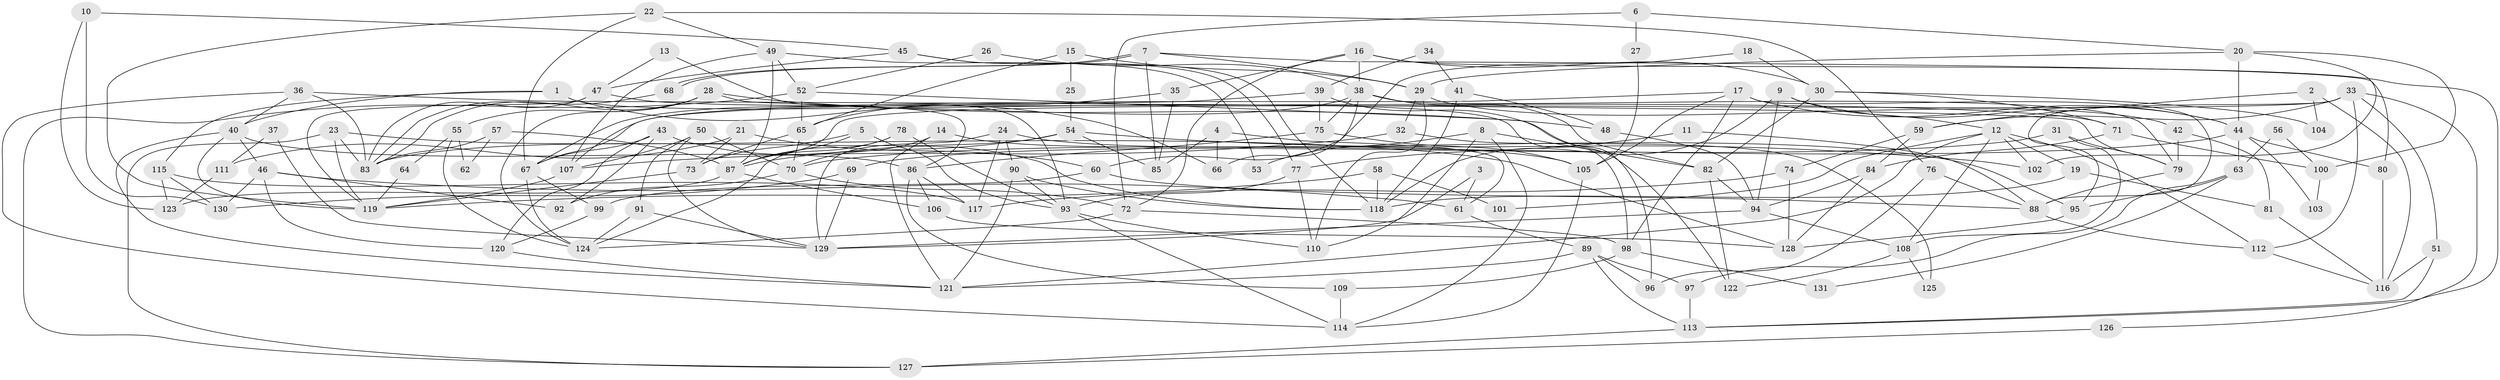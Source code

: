 // Generated by graph-tools (version 1.1) at 2025/26/03/09/25 03:26:20]
// undirected, 131 vertices, 262 edges
graph export_dot {
graph [start="1"]
  node [color=gray90,style=filled];
  1;
  2;
  3;
  4;
  5;
  6;
  7;
  8;
  9;
  10;
  11;
  12;
  13;
  14;
  15;
  16;
  17;
  18;
  19;
  20;
  21;
  22;
  23;
  24;
  25;
  26;
  27;
  28;
  29;
  30;
  31;
  32;
  33;
  34;
  35;
  36;
  37;
  38;
  39;
  40;
  41;
  42;
  43;
  44;
  45;
  46;
  47;
  48;
  49;
  50;
  51;
  52;
  53;
  54;
  55;
  56;
  57;
  58;
  59;
  60;
  61;
  62;
  63;
  64;
  65;
  66;
  67;
  68;
  69;
  70;
  71;
  72;
  73;
  74;
  75;
  76;
  77;
  78;
  79;
  80;
  81;
  82;
  83;
  84;
  85;
  86;
  87;
  88;
  89;
  90;
  91;
  92;
  93;
  94;
  95;
  96;
  97;
  98;
  99;
  100;
  101;
  102;
  103;
  104;
  105;
  106;
  107;
  108;
  109;
  110;
  111;
  112;
  113;
  114;
  115;
  116;
  117;
  118;
  119;
  120;
  121;
  122;
  123;
  124;
  125;
  126;
  127;
  128;
  129;
  130;
  131;
  1 -- 98;
  1 -- 40;
  1 -- 66;
  1 -- 115;
  2 -- 116;
  2 -- 59;
  2 -- 104;
  3 -- 61;
  3 -- 129;
  4 -- 85;
  4 -- 66;
  4 -- 61;
  5 -- 87;
  5 -- 93;
  5 -- 73;
  6 -- 20;
  6 -- 72;
  6 -- 27;
  7 -- 29;
  7 -- 68;
  7 -- 68;
  7 -- 80;
  7 -- 85;
  8 -- 114;
  8 -- 110;
  8 -- 53;
  8 -- 82;
  9 -- 118;
  9 -- 94;
  9 -- 12;
  9 -- 44;
  10 -- 130;
  10 -- 123;
  10 -- 45;
  11 -- 77;
  11 -- 88;
  12 -- 121;
  12 -- 19;
  12 -- 101;
  12 -- 102;
  12 -- 108;
  12 -- 112;
  13 -- 93;
  13 -- 47;
  14 -- 105;
  14 -- 70;
  14 -- 121;
  15 -- 65;
  15 -- 29;
  15 -- 25;
  16 -- 38;
  16 -- 35;
  16 -- 30;
  16 -- 72;
  16 -- 113;
  17 -- 44;
  17 -- 105;
  17 -- 67;
  17 -- 88;
  17 -- 98;
  18 -- 30;
  18 -- 60;
  19 -- 118;
  19 -- 81;
  20 -- 44;
  20 -- 102;
  20 -- 29;
  20 -- 100;
  21 -- 60;
  21 -- 73;
  21 -- 111;
  22 -- 49;
  22 -- 67;
  22 -- 76;
  22 -- 119;
  23 -- 119;
  23 -- 128;
  23 -- 83;
  23 -- 127;
  24 -- 90;
  24 -- 95;
  24 -- 117;
  24 -- 129;
  25 -- 54;
  26 -- 52;
  26 -- 38;
  27 -- 105;
  28 -- 83;
  28 -- 86;
  28 -- 48;
  28 -- 55;
  28 -- 124;
  29 -- 110;
  29 -- 32;
  29 -- 42;
  30 -- 71;
  30 -- 82;
  30 -- 104;
  31 -- 79;
  31 -- 108;
  31 -- 69;
  32 -- 107;
  32 -- 125;
  33 -- 112;
  33 -- 51;
  33 -- 59;
  33 -- 87;
  33 -- 95;
  33 -- 126;
  34 -- 41;
  34 -- 39;
  35 -- 85;
  35 -- 65;
  36 -- 83;
  36 -- 79;
  36 -- 40;
  36 -- 114;
  37 -- 129;
  37 -- 111;
  38 -- 82;
  38 -- 67;
  38 -- 66;
  38 -- 75;
  38 -- 79;
  39 -- 107;
  39 -- 75;
  39 -- 96;
  40 -- 121;
  40 -- 46;
  40 -- 86;
  40 -- 119;
  41 -- 118;
  41 -- 48;
  42 -- 79;
  42 -- 81;
  43 -- 67;
  43 -- 120;
  43 -- 92;
  43 -- 118;
  44 -- 70;
  44 -- 63;
  44 -- 80;
  44 -- 103;
  45 -- 118;
  45 -- 47;
  45 -- 77;
  46 -- 130;
  46 -- 61;
  46 -- 92;
  46 -- 120;
  47 -- 119;
  47 -- 71;
  47 -- 83;
  48 -- 94;
  49 -- 107;
  49 -- 52;
  49 -- 53;
  49 -- 87;
  50 -- 70;
  50 -- 91;
  50 -- 107;
  50 -- 129;
  51 -- 116;
  51 -- 113;
  52 -- 127;
  52 -- 122;
  52 -- 65;
  54 -- 87;
  54 -- 83;
  54 -- 85;
  54 -- 102;
  55 -- 124;
  55 -- 62;
  55 -- 64;
  56 -- 63;
  56 -- 100;
  57 -- 87;
  57 -- 83;
  57 -- 62;
  58 -- 118;
  58 -- 119;
  58 -- 101;
  59 -- 74;
  59 -- 84;
  60 -- 88;
  60 -- 99;
  61 -- 89;
  63 -- 97;
  63 -- 95;
  63 -- 131;
  64 -- 119;
  65 -- 73;
  65 -- 70;
  67 -- 124;
  67 -- 99;
  68 -- 83;
  69 -- 129;
  69 -- 130;
  70 -- 92;
  70 -- 72;
  71 -- 84;
  71 -- 100;
  72 -- 98;
  72 -- 124;
  73 -- 119;
  74 -- 128;
  74 -- 117;
  75 -- 86;
  75 -- 105;
  76 -- 88;
  76 -- 96;
  77 -- 93;
  77 -- 110;
  78 -- 124;
  78 -- 87;
  78 -- 93;
  79 -- 88;
  80 -- 116;
  81 -- 116;
  82 -- 94;
  82 -- 122;
  84 -- 94;
  84 -- 128;
  86 -- 106;
  86 -- 109;
  86 -- 117;
  87 -- 106;
  87 -- 123;
  88 -- 112;
  89 -- 96;
  89 -- 97;
  89 -- 113;
  89 -- 121;
  90 -- 121;
  90 -- 93;
  90 -- 118;
  91 -- 129;
  91 -- 124;
  93 -- 114;
  93 -- 110;
  94 -- 129;
  94 -- 108;
  95 -- 128;
  97 -- 113;
  98 -- 109;
  98 -- 131;
  99 -- 120;
  100 -- 103;
  105 -- 114;
  106 -- 128;
  107 -- 119;
  108 -- 122;
  108 -- 125;
  109 -- 114;
  111 -- 123;
  112 -- 116;
  113 -- 127;
  115 -- 117;
  115 -- 123;
  115 -- 130;
  120 -- 121;
  126 -- 127;
}
